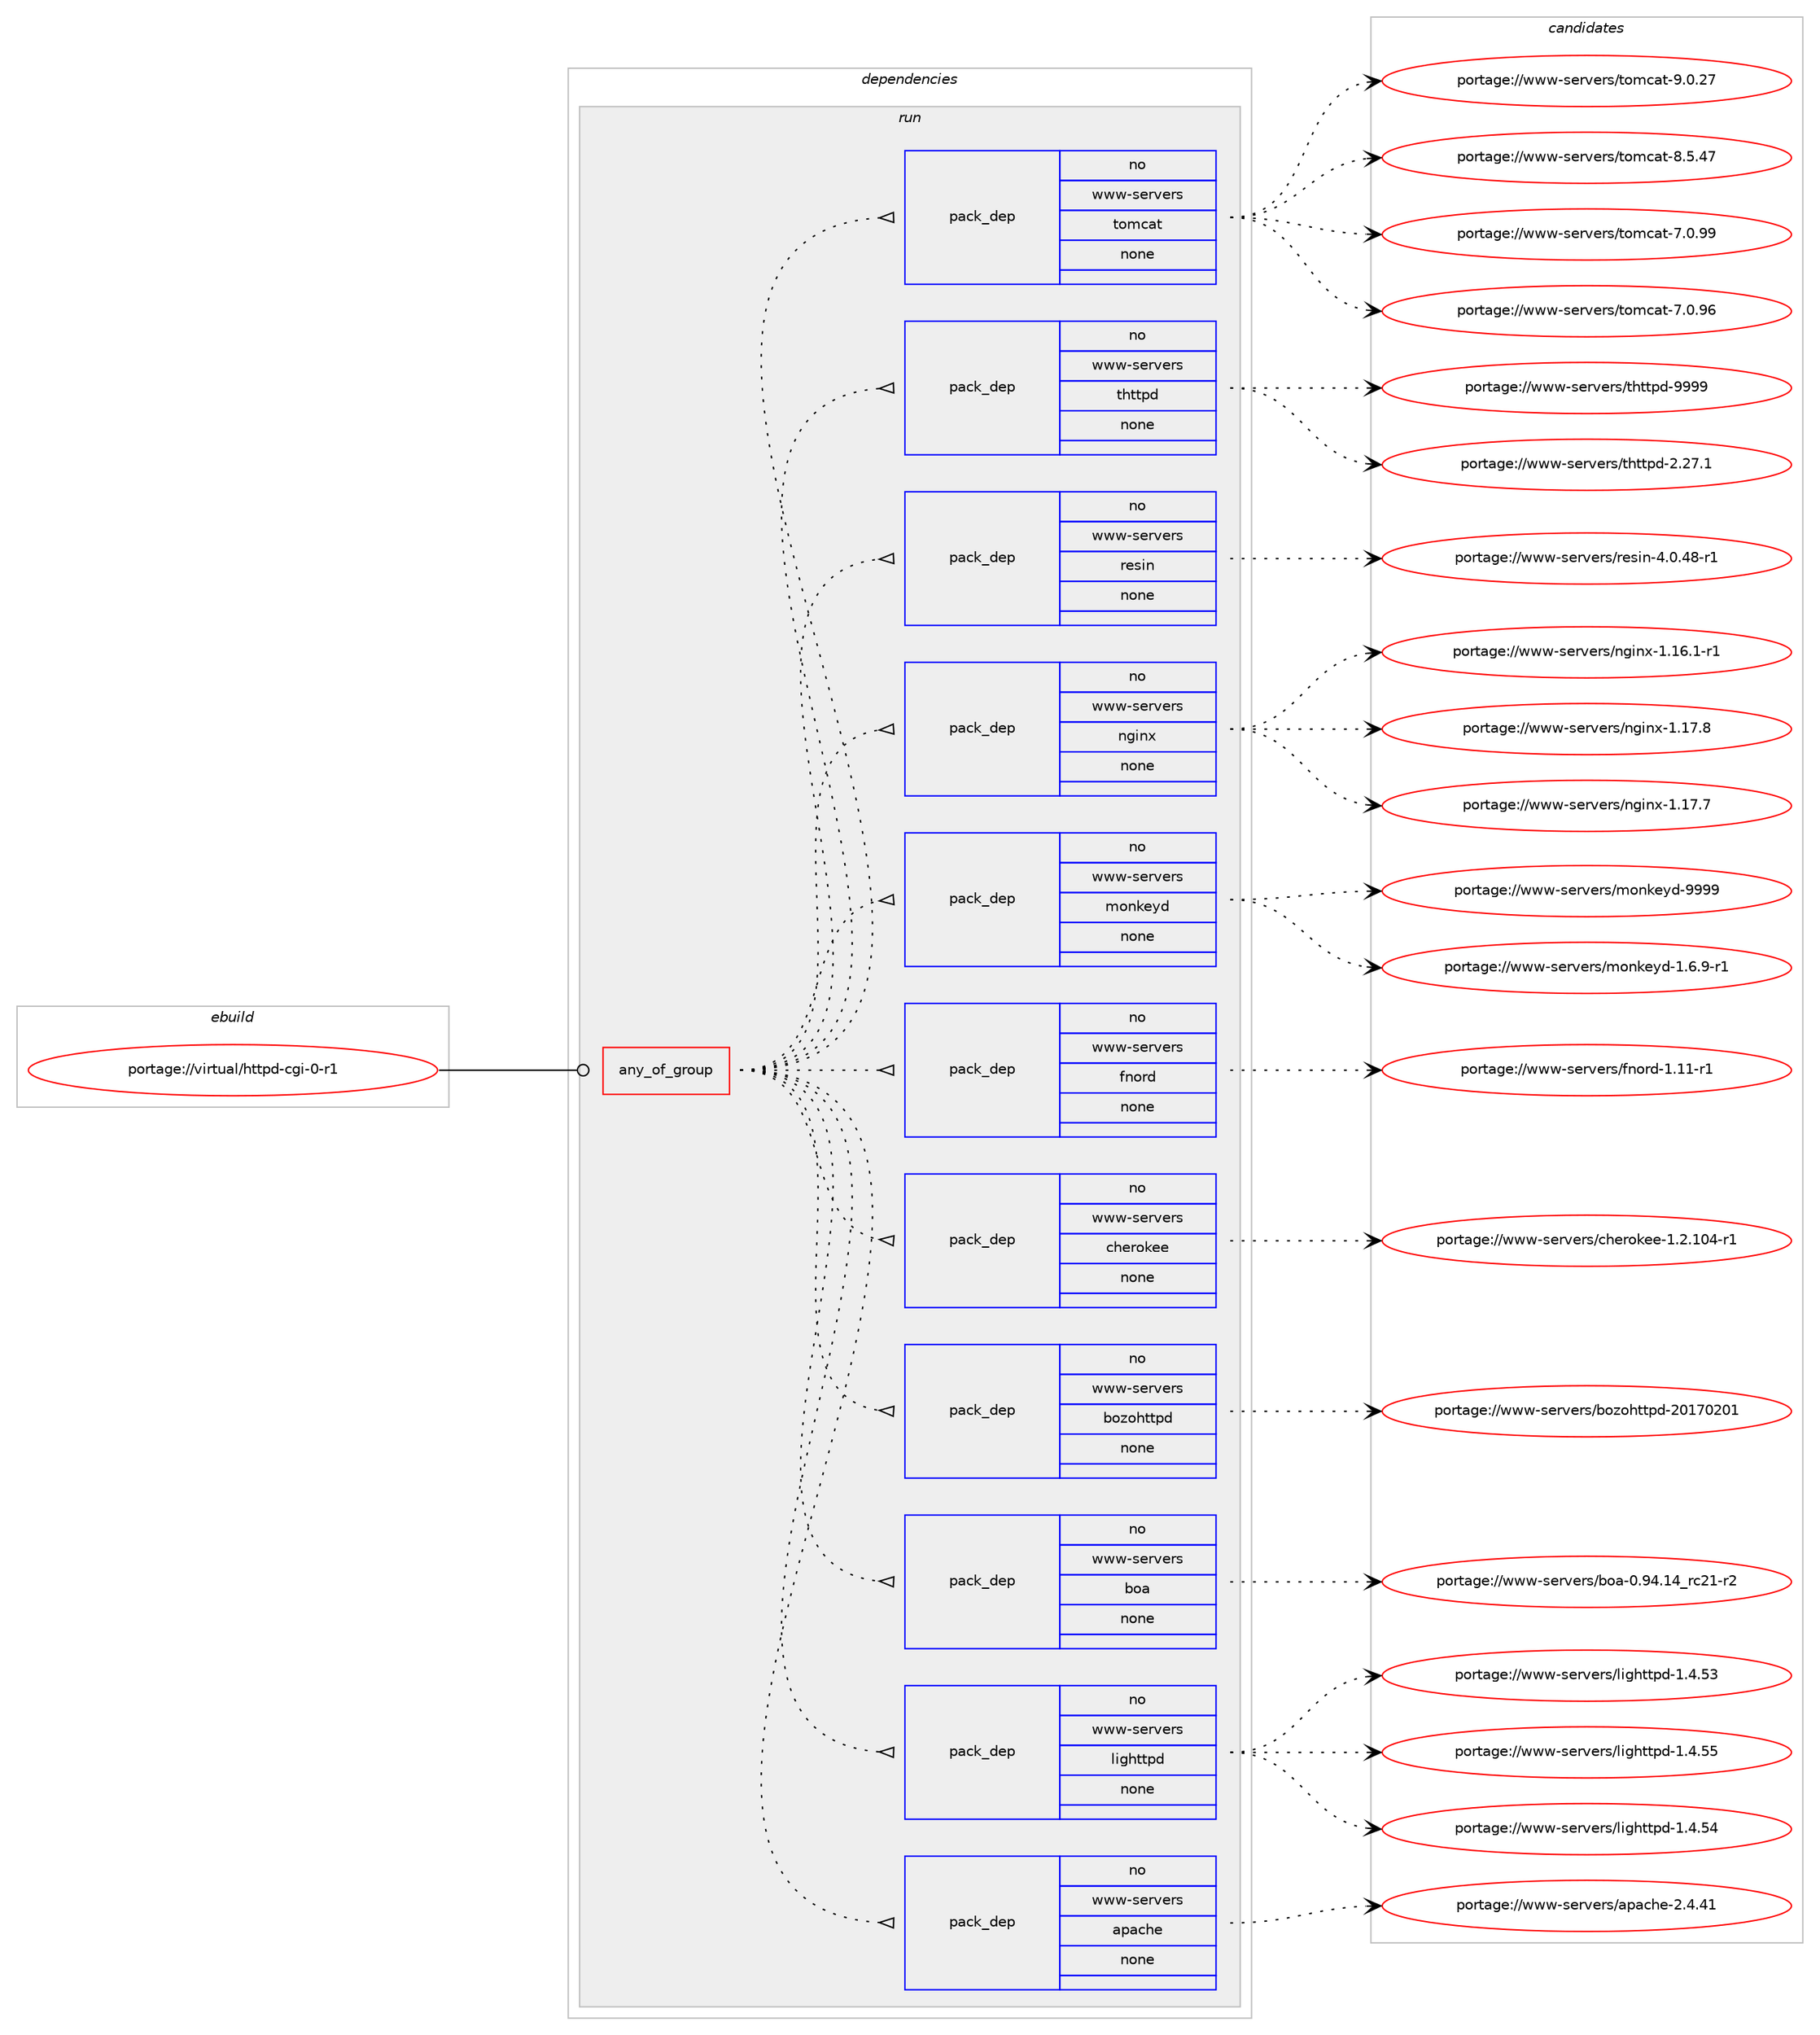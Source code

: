digraph prolog {

# *************
# Graph options
# *************

newrank=true;
concentrate=true;
compound=true;
graph [rankdir=LR,fontname=Helvetica,fontsize=10,ranksep=1.5];#, ranksep=2.5, nodesep=0.2];
edge  [arrowhead=vee];
node  [fontname=Helvetica,fontsize=10];

# **********
# The ebuild
# **********

subgraph cluster_leftcol {
color=gray;
rank=same;
label=<<i>ebuild</i>>;
id [label="portage://virtual/httpd-cgi-0-r1", color=red, width=4, href="../virtual/httpd-cgi-0-r1.svg"];
}

# ****************
# The dependencies
# ****************

subgraph cluster_midcol {
color=gray;
label=<<i>dependencies</i>>;
subgraph cluster_compile {
fillcolor="#eeeeee";
style=filled;
label=<<i>compile</i>>;
}
subgraph cluster_compileandrun {
fillcolor="#eeeeee";
style=filled;
label=<<i>compile and run</i>>;
}
subgraph cluster_run {
fillcolor="#eeeeee";
style=filled;
label=<<i>run</i>>;
subgraph any603 {
dependency24526 [label=<<TABLE BORDER="0" CELLBORDER="1" CELLSPACING="0" CELLPADDING="4"><TR><TD CELLPADDING="10">any_of_group</TD></TR></TABLE>>, shape=none, color=red];subgraph pack19931 {
dependency24527 [label=<<TABLE BORDER="0" CELLBORDER="1" CELLSPACING="0" CELLPADDING="4" WIDTH="220"><TR><TD ROWSPAN="6" CELLPADDING="30">pack_dep</TD></TR><TR><TD WIDTH="110">no</TD></TR><TR><TD>www-servers</TD></TR><TR><TD>apache</TD></TR><TR><TD>none</TD></TR><TR><TD></TD></TR></TABLE>>, shape=none, color=blue];
}
dependency24526:e -> dependency24527:w [weight=20,style="dotted",arrowhead="oinv"];
subgraph pack19932 {
dependency24528 [label=<<TABLE BORDER="0" CELLBORDER="1" CELLSPACING="0" CELLPADDING="4" WIDTH="220"><TR><TD ROWSPAN="6" CELLPADDING="30">pack_dep</TD></TR><TR><TD WIDTH="110">no</TD></TR><TR><TD>www-servers</TD></TR><TR><TD>lighttpd</TD></TR><TR><TD>none</TD></TR><TR><TD></TD></TR></TABLE>>, shape=none, color=blue];
}
dependency24526:e -> dependency24528:w [weight=20,style="dotted",arrowhead="oinv"];
subgraph pack19933 {
dependency24529 [label=<<TABLE BORDER="0" CELLBORDER="1" CELLSPACING="0" CELLPADDING="4" WIDTH="220"><TR><TD ROWSPAN="6" CELLPADDING="30">pack_dep</TD></TR><TR><TD WIDTH="110">no</TD></TR><TR><TD>www-servers</TD></TR><TR><TD>boa</TD></TR><TR><TD>none</TD></TR><TR><TD></TD></TR></TABLE>>, shape=none, color=blue];
}
dependency24526:e -> dependency24529:w [weight=20,style="dotted",arrowhead="oinv"];
subgraph pack19934 {
dependency24530 [label=<<TABLE BORDER="0" CELLBORDER="1" CELLSPACING="0" CELLPADDING="4" WIDTH="220"><TR><TD ROWSPAN="6" CELLPADDING="30">pack_dep</TD></TR><TR><TD WIDTH="110">no</TD></TR><TR><TD>www-servers</TD></TR><TR><TD>bozohttpd</TD></TR><TR><TD>none</TD></TR><TR><TD></TD></TR></TABLE>>, shape=none, color=blue];
}
dependency24526:e -> dependency24530:w [weight=20,style="dotted",arrowhead="oinv"];
subgraph pack19935 {
dependency24531 [label=<<TABLE BORDER="0" CELLBORDER="1" CELLSPACING="0" CELLPADDING="4" WIDTH="220"><TR><TD ROWSPAN="6" CELLPADDING="30">pack_dep</TD></TR><TR><TD WIDTH="110">no</TD></TR><TR><TD>www-servers</TD></TR><TR><TD>cherokee</TD></TR><TR><TD>none</TD></TR><TR><TD></TD></TR></TABLE>>, shape=none, color=blue];
}
dependency24526:e -> dependency24531:w [weight=20,style="dotted",arrowhead="oinv"];
subgraph pack19936 {
dependency24532 [label=<<TABLE BORDER="0" CELLBORDER="1" CELLSPACING="0" CELLPADDING="4" WIDTH="220"><TR><TD ROWSPAN="6" CELLPADDING="30">pack_dep</TD></TR><TR><TD WIDTH="110">no</TD></TR><TR><TD>www-servers</TD></TR><TR><TD>fnord</TD></TR><TR><TD>none</TD></TR><TR><TD></TD></TR></TABLE>>, shape=none, color=blue];
}
dependency24526:e -> dependency24532:w [weight=20,style="dotted",arrowhead="oinv"];
subgraph pack19937 {
dependency24533 [label=<<TABLE BORDER="0" CELLBORDER="1" CELLSPACING="0" CELLPADDING="4" WIDTH="220"><TR><TD ROWSPAN="6" CELLPADDING="30">pack_dep</TD></TR><TR><TD WIDTH="110">no</TD></TR><TR><TD>www-servers</TD></TR><TR><TD>monkeyd</TD></TR><TR><TD>none</TD></TR><TR><TD></TD></TR></TABLE>>, shape=none, color=blue];
}
dependency24526:e -> dependency24533:w [weight=20,style="dotted",arrowhead="oinv"];
subgraph pack19938 {
dependency24534 [label=<<TABLE BORDER="0" CELLBORDER="1" CELLSPACING="0" CELLPADDING="4" WIDTH="220"><TR><TD ROWSPAN="6" CELLPADDING="30">pack_dep</TD></TR><TR><TD WIDTH="110">no</TD></TR><TR><TD>www-servers</TD></TR><TR><TD>nginx</TD></TR><TR><TD>none</TD></TR><TR><TD></TD></TR></TABLE>>, shape=none, color=blue];
}
dependency24526:e -> dependency24534:w [weight=20,style="dotted",arrowhead="oinv"];
subgraph pack19939 {
dependency24535 [label=<<TABLE BORDER="0" CELLBORDER="1" CELLSPACING="0" CELLPADDING="4" WIDTH="220"><TR><TD ROWSPAN="6" CELLPADDING="30">pack_dep</TD></TR><TR><TD WIDTH="110">no</TD></TR><TR><TD>www-servers</TD></TR><TR><TD>resin</TD></TR><TR><TD>none</TD></TR><TR><TD></TD></TR></TABLE>>, shape=none, color=blue];
}
dependency24526:e -> dependency24535:w [weight=20,style="dotted",arrowhead="oinv"];
subgraph pack19940 {
dependency24536 [label=<<TABLE BORDER="0" CELLBORDER="1" CELLSPACING="0" CELLPADDING="4" WIDTH="220"><TR><TD ROWSPAN="6" CELLPADDING="30">pack_dep</TD></TR><TR><TD WIDTH="110">no</TD></TR><TR><TD>www-servers</TD></TR><TR><TD>thttpd</TD></TR><TR><TD>none</TD></TR><TR><TD></TD></TR></TABLE>>, shape=none, color=blue];
}
dependency24526:e -> dependency24536:w [weight=20,style="dotted",arrowhead="oinv"];
subgraph pack19941 {
dependency24537 [label=<<TABLE BORDER="0" CELLBORDER="1" CELLSPACING="0" CELLPADDING="4" WIDTH="220"><TR><TD ROWSPAN="6" CELLPADDING="30">pack_dep</TD></TR><TR><TD WIDTH="110">no</TD></TR><TR><TD>www-servers</TD></TR><TR><TD>tomcat</TD></TR><TR><TD>none</TD></TR><TR><TD></TD></TR></TABLE>>, shape=none, color=blue];
}
dependency24526:e -> dependency24537:w [weight=20,style="dotted",arrowhead="oinv"];
}
id:e -> dependency24526:w [weight=20,style="solid",arrowhead="odot"];
}
}

# **************
# The candidates
# **************

subgraph cluster_choices {
rank=same;
color=gray;
label=<<i>candidates</i>>;

subgraph choice19931 {
color=black;
nodesep=1;
choice119119119451151011141181011141154797112979910410145504652465249 [label="portage://www-servers/apache-2.4.41", color=red, width=4,href="../www-servers/apache-2.4.41.svg"];
dependency24527:e -> choice119119119451151011141181011141154797112979910410145504652465249:w [style=dotted,weight="100"];
}
subgraph choice19932 {
color=black;
nodesep=1;
choice119119119451151011141181011141154710810510310411611611210045494652465353 [label="portage://www-servers/lighttpd-1.4.55", color=red, width=4,href="../www-servers/lighttpd-1.4.55.svg"];
choice119119119451151011141181011141154710810510310411611611210045494652465352 [label="portage://www-servers/lighttpd-1.4.54", color=red, width=4,href="../www-servers/lighttpd-1.4.54.svg"];
choice119119119451151011141181011141154710810510310411611611210045494652465351 [label="portage://www-servers/lighttpd-1.4.53", color=red, width=4,href="../www-servers/lighttpd-1.4.53.svg"];
dependency24528:e -> choice119119119451151011141181011141154710810510310411611611210045494652465353:w [style=dotted,weight="100"];
dependency24528:e -> choice119119119451151011141181011141154710810510310411611611210045494652465352:w [style=dotted,weight="100"];
dependency24528:e -> choice119119119451151011141181011141154710810510310411611611210045494652465351:w [style=dotted,weight="100"];
}
subgraph choice19933 {
color=black;
nodesep=1;
choice119119119451151011141181011141154798111974548465752464952951149950494511450 [label="portage://www-servers/boa-0.94.14_rc21-r2", color=red, width=4,href="../www-servers/boa-0.94.14_rc21-r2.svg"];
dependency24529:e -> choice119119119451151011141181011141154798111974548465752464952951149950494511450:w [style=dotted,weight="100"];
}
subgraph choice19934 {
color=black;
nodesep=1;
choice119119119451151011141181011141154798111122111104116116112100455048495548504849 [label="portage://www-servers/bozohttpd-20170201", color=red, width=4,href="../www-servers/bozohttpd-20170201.svg"];
dependency24530:e -> choice119119119451151011141181011141154798111122111104116116112100455048495548504849:w [style=dotted,weight="100"];
}
subgraph choice19935 {
color=black;
nodesep=1;
choice11911911945115101114118101114115479910410111411110710110145494650464948524511449 [label="portage://www-servers/cherokee-1.2.104-r1", color=red, width=4,href="../www-servers/cherokee-1.2.104-r1.svg"];
dependency24531:e -> choice11911911945115101114118101114115479910410111411110710110145494650464948524511449:w [style=dotted,weight="100"];
}
subgraph choice19936 {
color=black;
nodesep=1;
choice119119119451151011141181011141154710211011111410045494649494511449 [label="portage://www-servers/fnord-1.11-r1", color=red, width=4,href="../www-servers/fnord-1.11-r1.svg"];
dependency24532:e -> choice119119119451151011141181011141154710211011111410045494649494511449:w [style=dotted,weight="100"];
}
subgraph choice19937 {
color=black;
nodesep=1;
choice11911911945115101114118101114115471091111101071011211004557575757 [label="portage://www-servers/monkeyd-9999", color=red, width=4,href="../www-servers/monkeyd-9999.svg"];
choice11911911945115101114118101114115471091111101071011211004549465446574511449 [label="portage://www-servers/monkeyd-1.6.9-r1", color=red, width=4,href="../www-servers/monkeyd-1.6.9-r1.svg"];
dependency24533:e -> choice11911911945115101114118101114115471091111101071011211004557575757:w [style=dotted,weight="100"];
dependency24533:e -> choice11911911945115101114118101114115471091111101071011211004549465446574511449:w [style=dotted,weight="100"];
}
subgraph choice19938 {
color=black;
nodesep=1;
choice119119119451151011141181011141154711010310511012045494649554656 [label="portage://www-servers/nginx-1.17.8", color=red, width=4,href="../www-servers/nginx-1.17.8.svg"];
choice119119119451151011141181011141154711010310511012045494649554655 [label="portage://www-servers/nginx-1.17.7", color=red, width=4,href="../www-servers/nginx-1.17.7.svg"];
choice1191191194511510111411810111411547110103105110120454946495446494511449 [label="portage://www-servers/nginx-1.16.1-r1", color=red, width=4,href="../www-servers/nginx-1.16.1-r1.svg"];
dependency24534:e -> choice119119119451151011141181011141154711010310511012045494649554656:w [style=dotted,weight="100"];
dependency24534:e -> choice119119119451151011141181011141154711010310511012045494649554655:w [style=dotted,weight="100"];
dependency24534:e -> choice1191191194511510111411810111411547110103105110120454946495446494511449:w [style=dotted,weight="100"];
}
subgraph choice19939 {
color=black;
nodesep=1;
choice1191191194511510111411810111411547114101115105110455246484652564511449 [label="portage://www-servers/resin-4.0.48-r1", color=red, width=4,href="../www-servers/resin-4.0.48-r1.svg"];
dependency24535:e -> choice1191191194511510111411810111411547114101115105110455246484652564511449:w [style=dotted,weight="100"];
}
subgraph choice19940 {
color=black;
nodesep=1;
choice11911911945115101114118101114115471161041161161121004557575757 [label="portage://www-servers/thttpd-9999", color=red, width=4,href="../www-servers/thttpd-9999.svg"];
choice119119119451151011141181011141154711610411611611210045504650554649 [label="portage://www-servers/thttpd-2.27.1", color=red, width=4,href="../www-servers/thttpd-2.27.1.svg"];
dependency24536:e -> choice11911911945115101114118101114115471161041161161121004557575757:w [style=dotted,weight="100"];
dependency24536:e -> choice119119119451151011141181011141154711610411611611210045504650554649:w [style=dotted,weight="100"];
}
subgraph choice19941 {
color=black;
nodesep=1;
choice1191191194511510111411810111411547116111109999711645574648465055 [label="portage://www-servers/tomcat-9.0.27", color=red, width=4,href="../www-servers/tomcat-9.0.27.svg"];
choice1191191194511510111411810111411547116111109999711645564653465255 [label="portage://www-servers/tomcat-8.5.47", color=red, width=4,href="../www-servers/tomcat-8.5.47.svg"];
choice1191191194511510111411810111411547116111109999711645554648465757 [label="portage://www-servers/tomcat-7.0.99", color=red, width=4,href="../www-servers/tomcat-7.0.99.svg"];
choice1191191194511510111411810111411547116111109999711645554648465754 [label="portage://www-servers/tomcat-7.0.96", color=red, width=4,href="../www-servers/tomcat-7.0.96.svg"];
dependency24537:e -> choice1191191194511510111411810111411547116111109999711645574648465055:w [style=dotted,weight="100"];
dependency24537:e -> choice1191191194511510111411810111411547116111109999711645564653465255:w [style=dotted,weight="100"];
dependency24537:e -> choice1191191194511510111411810111411547116111109999711645554648465757:w [style=dotted,weight="100"];
dependency24537:e -> choice1191191194511510111411810111411547116111109999711645554648465754:w [style=dotted,weight="100"];
}
}

}
